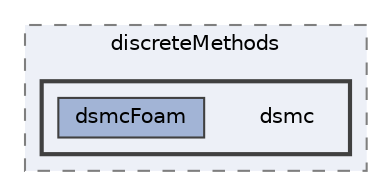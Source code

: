 digraph "applications/solvers/discreteMethods/dsmc"
{
 // LATEX_PDF_SIZE
  bgcolor="transparent";
  edge [fontname=Helvetica,fontsize=10,labelfontname=Helvetica,labelfontsize=10];
  node [fontname=Helvetica,fontsize=10,shape=box,height=0.2,width=0.4];
  compound=true
  subgraph clusterdir_8a605ff3c0e2dfbb6b998066c93429d7 {
    graph [ bgcolor="#edf0f7", pencolor="grey50", label="discreteMethods", fontname=Helvetica,fontsize=10 style="filled,dashed", URL="dir_8a605ff3c0e2dfbb6b998066c93429d7.html",tooltip=""]
  subgraph clusterdir_b20997a7199e59148f127b94cdef3c86 {
    graph [ bgcolor="#edf0f7", pencolor="grey25", label="", fontname=Helvetica,fontsize=10 style="filled,bold", URL="dir_b20997a7199e59148f127b94cdef3c86.html",tooltip=""]
    dir_b20997a7199e59148f127b94cdef3c86 [shape=plaintext, label="dsmc"];
  dir_09e15c0d3c97688c95c2d06028e6da55 [label="dsmcFoam", fillcolor="#a2b4d6", color="grey25", style="filled", URL="dir_09e15c0d3c97688c95c2d06028e6da55.html",tooltip=""];
  }
  }
}
